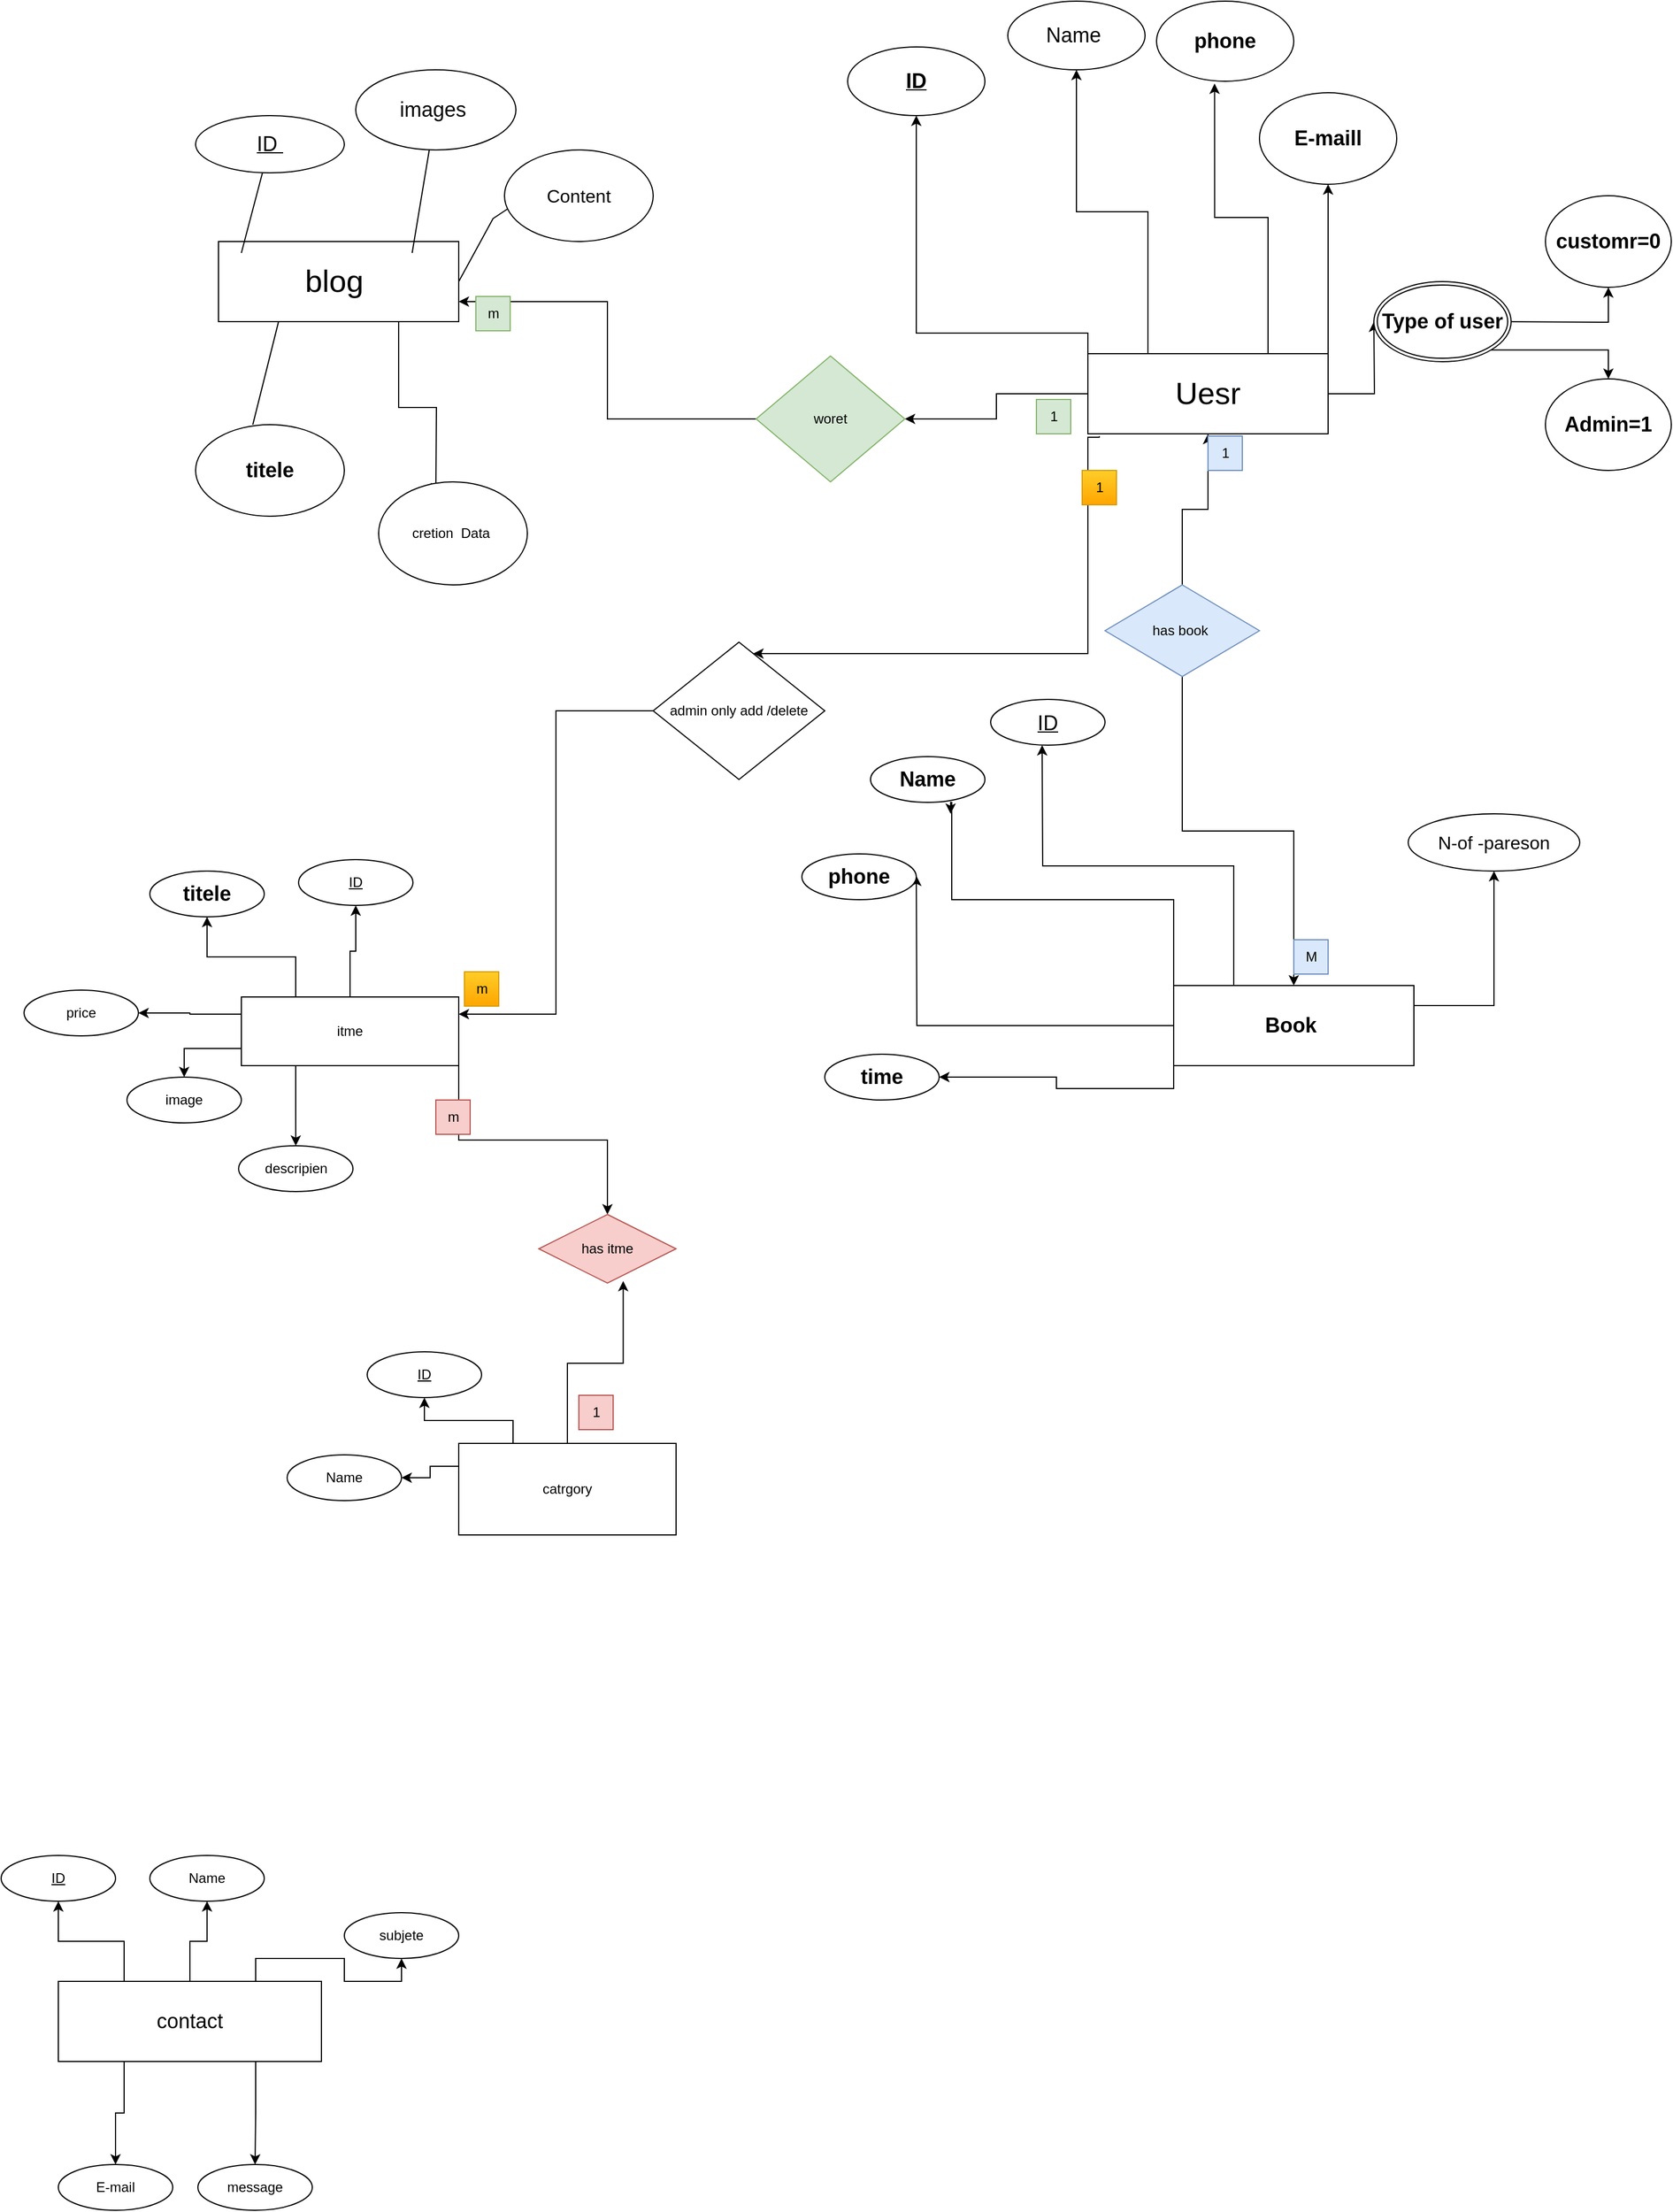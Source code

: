 <mxfile version="24.0.2" type="device">
  <diagram id="R2lEEEUBdFMjLlhIrx00" name="Page-1">
    <mxGraphModel dx="1012" dy="612" grid="1" gridSize="10" guides="1" tooltips="1" connect="1" arrows="1" fold="1" page="1" pageScale="1" pageWidth="850" pageHeight="1100" background="none" math="0" shadow="0" extFonts="Permanent Marker^https://fonts.googleapis.com/css?family=Permanent+Marker">
      <root>
        <mxCell id="0" />
        <mxCell id="1" parent="0" />
        <mxCell id="LCfxhYpiwXt6MlaV5HZB-1" style="edgeStyle=orthogonalEdgeStyle;rounded=0;orthogonalLoop=1;jettySize=auto;html=1;exitX=0.75;exitY=1;exitDx=0;exitDy=0;" parent="1" source="LCfxhYpiwXt6MlaV5HZB-2" edge="1">
          <mxGeometry relative="1" as="geometry">
            <mxPoint x="490.0" y="750" as="targetPoint" />
          </mxGeometry>
        </mxCell>
        <mxCell id="LCfxhYpiwXt6MlaV5HZB-2" value="&lt;font style=&quot;font-size: 27px;&quot;&gt;blog&amp;nbsp;&lt;/font&gt;" style="rounded=0;whiteSpace=wrap;html=1;" parent="1" vertex="1">
          <mxGeometry x="300" y="530" width="210" height="70" as="geometry" />
        </mxCell>
        <mxCell id="LCfxhYpiwXt6MlaV5HZB-3" value="" style="endArrow=none;html=1;rounded=0;" parent="1" source="LCfxhYpiwXt6MlaV5HZB-8" edge="1">
          <mxGeometry width="50" height="50" relative="1" as="geometry">
            <mxPoint x="320" y="540" as="sourcePoint" />
            <mxPoint x="340" y="460" as="targetPoint" />
            <Array as="points" />
          </mxGeometry>
        </mxCell>
        <mxCell id="LCfxhYpiwXt6MlaV5HZB-4" value="" style="endArrow=none;html=1;rounded=0;" parent="1" source="LCfxhYpiwXt6MlaV5HZB-6" edge="1">
          <mxGeometry width="50" height="50" relative="1" as="geometry">
            <mxPoint x="469.29" y="540" as="sourcePoint" />
            <mxPoint x="469.29" y="430" as="targetPoint" />
          </mxGeometry>
        </mxCell>
        <mxCell id="LCfxhYpiwXt6MlaV5HZB-5" value="" style="endArrow=none;html=1;rounded=0;" parent="1" target="LCfxhYpiwXt6MlaV5HZB-6" edge="1">
          <mxGeometry width="50" height="50" relative="1" as="geometry">
            <mxPoint x="469.29" y="540" as="sourcePoint" />
            <mxPoint x="469.29" y="430" as="targetPoint" />
          </mxGeometry>
        </mxCell>
        <mxCell id="LCfxhYpiwXt6MlaV5HZB-6" value="&lt;font style=&quot;font-size: 18px;&quot;&gt;images&amp;nbsp;&lt;/font&gt;" style="ellipse;whiteSpace=wrap;html=1;" parent="1" vertex="1">
          <mxGeometry x="420" y="380" width="140" height="70" as="geometry" />
        </mxCell>
        <mxCell id="LCfxhYpiwXt6MlaV5HZB-7" value="" style="endArrow=none;html=1;rounded=0;" parent="1" target="LCfxhYpiwXt6MlaV5HZB-8" edge="1">
          <mxGeometry width="50" height="50" relative="1" as="geometry">
            <mxPoint x="320" y="540" as="sourcePoint" />
            <mxPoint x="340" y="460" as="targetPoint" />
            <Array as="points" />
          </mxGeometry>
        </mxCell>
        <mxCell id="LCfxhYpiwXt6MlaV5HZB-8" value="&lt;font style=&quot;font-size: 18px;&quot;&gt;&lt;u&gt;ID&amp;nbsp;&lt;/u&gt;&lt;/font&gt;" style="ellipse;whiteSpace=wrap;html=1;" parent="1" vertex="1">
          <mxGeometry x="280" y="420" width="130" height="50" as="geometry" />
        </mxCell>
        <mxCell id="LCfxhYpiwXt6MlaV5HZB-9" value="" style="endArrow=none;html=1;rounded=0;exitX=1;exitY=0.5;exitDx=0;exitDy=0;" parent="1" source="LCfxhYpiwXt6MlaV5HZB-2" edge="1">
          <mxGeometry width="50" height="50" relative="1" as="geometry">
            <mxPoint x="520" y="540" as="sourcePoint" />
            <mxPoint x="570" y="490" as="targetPoint" />
            <Array as="points">
              <mxPoint x="540" y="510" />
            </Array>
          </mxGeometry>
        </mxCell>
        <mxCell id="LCfxhYpiwXt6MlaV5HZB-10" value="&lt;font size=&quot;3&quot;&gt;Content&lt;/font&gt;" style="ellipse;whiteSpace=wrap;html=1;" parent="1" vertex="1">
          <mxGeometry x="550" y="450" width="130" height="80" as="geometry" />
        </mxCell>
        <mxCell id="LCfxhYpiwXt6MlaV5HZB-11" value="&lt;h2&gt;titele&lt;/h2&gt;" style="ellipse;whiteSpace=wrap;html=1;" parent="1" vertex="1">
          <mxGeometry x="280" y="690" width="130" height="80" as="geometry" />
        </mxCell>
        <mxCell id="LCfxhYpiwXt6MlaV5HZB-12" value="" style="endArrow=none;html=1;rounded=0;entryX=0.25;entryY=1;entryDx=0;entryDy=0;" parent="1" target="LCfxhYpiwXt6MlaV5HZB-2" edge="1">
          <mxGeometry width="50" height="50" relative="1" as="geometry">
            <mxPoint x="330" y="690" as="sourcePoint" />
            <mxPoint x="345" y="630" as="targetPoint" />
          </mxGeometry>
        </mxCell>
        <mxCell id="LCfxhYpiwXt6MlaV5HZB-13" value="cretion&amp;nbsp; Data&amp;nbsp;" style="ellipse;whiteSpace=wrap;html=1;" parent="1" vertex="1">
          <mxGeometry x="440" y="740" width="130" height="90" as="geometry" />
        </mxCell>
        <mxCell id="LCfxhYpiwXt6MlaV5HZB-24" style="edgeStyle=orthogonalEdgeStyle;rounded=0;orthogonalLoop=1;jettySize=auto;html=1;exitX=1;exitY=0.5;exitDx=0;exitDy=0;" parent="1" source="LCfxhYpiwXt6MlaV5HZB-18" edge="1">
          <mxGeometry relative="1" as="geometry">
            <mxPoint x="1310" y="600" as="targetPoint" />
          </mxGeometry>
        </mxCell>
        <mxCell id="50w-MERrnphYdVxp7qIL-3" style="edgeStyle=orthogonalEdgeStyle;rounded=0;orthogonalLoop=1;jettySize=auto;html=1;exitX=1;exitY=0;exitDx=0;exitDy=0;" edge="1" parent="1" source="LCfxhYpiwXt6MlaV5HZB-18" target="LCfxhYpiwXt6MlaV5HZB-22">
          <mxGeometry relative="1" as="geometry" />
        </mxCell>
        <mxCell id="50w-MERrnphYdVxp7qIL-6" style="edgeStyle=orthogonalEdgeStyle;rounded=0;orthogonalLoop=1;jettySize=auto;html=1;exitX=0;exitY=0;exitDx=0;exitDy=0;" edge="1" parent="1" source="LCfxhYpiwXt6MlaV5HZB-18">
          <mxGeometry relative="1" as="geometry">
            <mxPoint x="910" y="420" as="targetPoint" />
            <Array as="points">
              <mxPoint x="1015" y="610" />
              <mxPoint x="911" y="610" />
            </Array>
          </mxGeometry>
        </mxCell>
        <mxCell id="50w-MERrnphYdVxp7qIL-59" value="" style="edgeStyle=orthogonalEdgeStyle;rounded=0;orthogonalLoop=1;jettySize=auto;html=1;" edge="1" parent="1" source="LCfxhYpiwXt6MlaV5HZB-18" target="50w-MERrnphYdVxp7qIL-58">
          <mxGeometry relative="1" as="geometry" />
        </mxCell>
        <mxCell id="50w-MERrnphYdVxp7qIL-68" value="" style="edgeStyle=orthogonalEdgeStyle;rounded=0;orthogonalLoop=1;jettySize=auto;html=1;" edge="1" parent="1" target="50w-MERrnphYdVxp7qIL-67">
          <mxGeometry relative="1" as="geometry">
            <mxPoint x="1070" y="700" as="sourcePoint" />
            <Array as="points">
              <mxPoint x="1060" y="701" />
              <mxPoint x="1060" y="890" />
            </Array>
          </mxGeometry>
        </mxCell>
        <mxCell id="50w-MERrnphYdVxp7qIL-77" style="edgeStyle=orthogonalEdgeStyle;rounded=0;orthogonalLoop=1;jettySize=auto;html=1;exitX=0.25;exitY=0;exitDx=0;exitDy=0;entryX=0.5;entryY=1;entryDx=0;entryDy=0;" edge="1" parent="1" source="LCfxhYpiwXt6MlaV5HZB-18" target="LCfxhYpiwXt6MlaV5HZB-20">
          <mxGeometry relative="1" as="geometry" />
        </mxCell>
        <mxCell id="LCfxhYpiwXt6MlaV5HZB-18" value="&lt;span style=&quot;font-size: 27px;&quot;&gt;Uesr&lt;/span&gt;" style="rounded=0;whiteSpace=wrap;html=1;" parent="1" vertex="1">
          <mxGeometry x="1060" y="628" width="210" height="70" as="geometry" />
        </mxCell>
        <mxCell id="LCfxhYpiwXt6MlaV5HZB-19" value="&lt;h2&gt;&lt;u&gt;ID&lt;/u&gt;&lt;/h2&gt;" style="ellipse;whiteSpace=wrap;html=1;" parent="1" vertex="1">
          <mxGeometry x="850" y="360" width="120" height="60" as="geometry" />
        </mxCell>
        <mxCell id="LCfxhYpiwXt6MlaV5HZB-20" value="&lt;h2&gt;&lt;span style=&quot;font-weight: normal;&quot;&gt;Name&amp;nbsp;&lt;/span&gt;&lt;/h2&gt;" style="ellipse;whiteSpace=wrap;html=1;" parent="1" vertex="1">
          <mxGeometry x="990" y="320" width="120" height="60" as="geometry" />
        </mxCell>
        <mxCell id="LCfxhYpiwXt6MlaV5HZB-21" value="&lt;h2&gt;phone&lt;/h2&gt;" style="ellipse;whiteSpace=wrap;html=1;" parent="1" vertex="1">
          <mxGeometry x="1120" y="320" width="120" height="70" as="geometry" />
        </mxCell>
        <mxCell id="LCfxhYpiwXt6MlaV5HZB-22" value="&lt;h2&gt;E-maill&lt;/h2&gt;" style="ellipse;whiteSpace=wrap;html=1;" parent="1" vertex="1">
          <mxGeometry x="1210" y="400" width="120" height="80" as="geometry" />
        </mxCell>
        <mxCell id="LCfxhYpiwXt6MlaV5HZB-27" value="" style="edgeStyle=orthogonalEdgeStyle;rounded=0;orthogonalLoop=1;jettySize=auto;html=1;" parent="1" target="LCfxhYpiwXt6MlaV5HZB-26" edge="1">
          <mxGeometry relative="1" as="geometry">
            <mxPoint x="1420" y="600" as="sourcePoint" />
          </mxGeometry>
        </mxCell>
        <mxCell id="LCfxhYpiwXt6MlaV5HZB-26" value="&lt;h2&gt;customr=0&lt;/h2&gt;" style="ellipse;whiteSpace=wrap;html=1;" parent="1" vertex="1">
          <mxGeometry x="1460" y="490" width="110" height="80" as="geometry" />
        </mxCell>
        <mxCell id="LCfxhYpiwXt6MlaV5HZB-31" value="&lt;h2&gt;Admin=1&lt;/h2&gt;" style="ellipse;whiteSpace=wrap;html=1;" parent="1" vertex="1">
          <mxGeometry x="1460" y="650" width="110" height="80" as="geometry" />
        </mxCell>
        <mxCell id="50w-MERrnphYdVxp7qIL-1" style="edgeStyle=orthogonalEdgeStyle;rounded=0;orthogonalLoop=1;jettySize=auto;html=1;exitX=1;exitY=1;exitDx=0;exitDy=0;" edge="1" parent="1" source="LCfxhYpiwXt6MlaV5HZB-32" target="LCfxhYpiwXt6MlaV5HZB-31">
          <mxGeometry relative="1" as="geometry" />
        </mxCell>
        <mxCell id="LCfxhYpiwXt6MlaV5HZB-32" value="&lt;h2&gt;Type of user&lt;/h2&gt;" style="ellipse;shape=doubleEllipse;margin=3;whiteSpace=wrap;html=1;align=center;" parent="1" vertex="1">
          <mxGeometry x="1310" y="565" width="120" height="70" as="geometry" />
        </mxCell>
        <mxCell id="LCfxhYpiwXt6MlaV5HZB-40" style="edgeStyle=orthogonalEdgeStyle;rounded=0;orthogonalLoop=1;jettySize=auto;html=1;exitX=0.25;exitY=0;exitDx=0;exitDy=0;" parent="1" source="LCfxhYpiwXt6MlaV5HZB-33" edge="1">
          <mxGeometry relative="1" as="geometry">
            <mxPoint x="1020" y="970" as="targetPoint" />
          </mxGeometry>
        </mxCell>
        <mxCell id="LCfxhYpiwXt6MlaV5HZB-41" style="edgeStyle=orthogonalEdgeStyle;rounded=0;orthogonalLoop=1;jettySize=auto;html=1;exitX=0;exitY=0;exitDx=0;exitDy=0;" parent="1" source="LCfxhYpiwXt6MlaV5HZB-33" edge="1">
          <mxGeometry relative="1" as="geometry">
            <mxPoint x="940" y="1030" as="targetPoint" />
            <Array as="points">
              <mxPoint x="1135" y="1105" />
              <mxPoint x="941" y="1105" />
              <mxPoint x="941" y="1020" />
            </Array>
          </mxGeometry>
        </mxCell>
        <mxCell id="LCfxhYpiwXt6MlaV5HZB-44" style="edgeStyle=orthogonalEdgeStyle;rounded=0;orthogonalLoop=1;jettySize=auto;html=1;exitX=0;exitY=0.5;exitDx=0;exitDy=0;" parent="1" source="LCfxhYpiwXt6MlaV5HZB-33" edge="1">
          <mxGeometry relative="1" as="geometry">
            <mxPoint x="910" y="1084" as="targetPoint" />
          </mxGeometry>
        </mxCell>
        <mxCell id="LCfxhYpiwXt6MlaV5HZB-46" style="edgeStyle=orthogonalEdgeStyle;rounded=0;orthogonalLoop=1;jettySize=auto;html=1;exitX=0;exitY=1;exitDx=0;exitDy=0;" parent="1" source="LCfxhYpiwXt6MlaV5HZB-33" target="LCfxhYpiwXt6MlaV5HZB-47" edge="1">
          <mxGeometry relative="1" as="geometry">
            <mxPoint x="960" y="1170" as="targetPoint" />
          </mxGeometry>
        </mxCell>
        <mxCell id="LCfxhYpiwXt6MlaV5HZB-48" style="edgeStyle=orthogonalEdgeStyle;rounded=0;orthogonalLoop=1;jettySize=auto;html=1;exitX=1;exitY=0.25;exitDx=0;exitDy=0;" parent="1" source="LCfxhYpiwXt6MlaV5HZB-33" target="LCfxhYpiwXt6MlaV5HZB-49" edge="1">
          <mxGeometry relative="1" as="geometry">
            <mxPoint x="1420" y="1067.286" as="targetPoint" />
          </mxGeometry>
        </mxCell>
        <mxCell id="LCfxhYpiwXt6MlaV5HZB-33" value="&lt;h2&gt;Book&amp;nbsp;&lt;/h2&gt;" style="whiteSpace=wrap;html=1;align=center;" parent="1" vertex="1">
          <mxGeometry x="1135" y="1180" width="210" height="70" as="geometry" />
        </mxCell>
        <mxCell id="LCfxhYpiwXt6MlaV5HZB-36" style="edgeStyle=orthogonalEdgeStyle;rounded=0;orthogonalLoop=1;jettySize=auto;html=1;exitX=0.5;exitY=1;exitDx=0;exitDy=0;entryX=0.5;entryY=0;entryDx=0;entryDy=0;" parent="1" source="LCfxhYpiwXt6MlaV5HZB-35" target="LCfxhYpiwXt6MlaV5HZB-33" edge="1">
          <mxGeometry relative="1" as="geometry" />
        </mxCell>
        <mxCell id="LCfxhYpiwXt6MlaV5HZB-37" style="edgeStyle=orthogonalEdgeStyle;rounded=0;orthogonalLoop=1;jettySize=auto;html=1;exitX=0.5;exitY=0;exitDx=0;exitDy=0;entryX=0.5;entryY=1;entryDx=0;entryDy=0;" parent="1" source="LCfxhYpiwXt6MlaV5HZB-35" target="LCfxhYpiwXt6MlaV5HZB-18" edge="1">
          <mxGeometry relative="1" as="geometry">
            <mxPoint x="1150" y="710" as="targetPoint" />
          </mxGeometry>
        </mxCell>
        <mxCell id="LCfxhYpiwXt6MlaV5HZB-35" value="has book&amp;nbsp;" style="shape=rhombus;perimeter=rhombusPerimeter;whiteSpace=wrap;html=1;align=center;fillColor=#dae8fc;strokeColor=#6c8ebf;" parent="1" vertex="1">
          <mxGeometry x="1075" y="830" width="135" height="80" as="geometry" />
        </mxCell>
        <mxCell id="LCfxhYpiwXt6MlaV5HZB-38" value="M" style="text;html=1;align=center;verticalAlign=middle;resizable=0;points=[];autosize=1;strokeColor=#6c8ebf;fillColor=#dae8fc;" parent="1" vertex="1">
          <mxGeometry x="1240" y="1140" width="30" height="30" as="geometry" />
        </mxCell>
        <mxCell id="LCfxhYpiwXt6MlaV5HZB-39" value="1" style="text;html=1;align=center;verticalAlign=middle;resizable=0;points=[];autosize=1;strokeColor=#6c8ebf;fillColor=#dae8fc;" parent="1" vertex="1">
          <mxGeometry x="1165" y="700" width="30" height="30" as="geometry" />
        </mxCell>
        <mxCell id="LCfxhYpiwXt6MlaV5HZB-42" value="&lt;span style=&quot;font-size: 20px;&quot;&gt;&lt;u style=&quot;font-size: 18px;&quot;&gt;ID&lt;/u&gt;&lt;/span&gt;" style="ellipse;whiteSpace=wrap;html=1;align=center;" parent="1" vertex="1">
          <mxGeometry x="975" y="930" width="100" height="40" as="geometry" />
        </mxCell>
        <mxCell id="LCfxhYpiwXt6MlaV5HZB-43" value="&lt;h2&gt;Name&lt;/h2&gt;" style="ellipse;whiteSpace=wrap;html=1;align=center;" parent="1" vertex="1">
          <mxGeometry x="870" y="980" width="100" height="40" as="geometry" />
        </mxCell>
        <mxCell id="LCfxhYpiwXt6MlaV5HZB-45" value="&lt;h2&gt;phone&lt;/h2&gt;" style="ellipse;whiteSpace=wrap;html=1;align=center;" parent="1" vertex="1">
          <mxGeometry x="810" y="1065" width="100" height="40" as="geometry" />
        </mxCell>
        <mxCell id="LCfxhYpiwXt6MlaV5HZB-47" value="&lt;h2&gt;time&lt;/h2&gt;" style="ellipse;whiteSpace=wrap;html=1;align=center;" parent="1" vertex="1">
          <mxGeometry x="830" y="1240" width="100" height="40" as="geometry" />
        </mxCell>
        <mxCell id="LCfxhYpiwXt6MlaV5HZB-49" value="&lt;font style=&quot;font-size: 16px;&quot;&gt;N-of -pareson&lt;/font&gt;" style="ellipse;whiteSpace=wrap;html=1;align=center;" parent="1" vertex="1">
          <mxGeometry x="1340" y="1030" width="150" height="50" as="geometry" />
        </mxCell>
        <mxCell id="50w-MERrnphYdVxp7qIL-2" style="edgeStyle=orthogonalEdgeStyle;rounded=0;orthogonalLoop=1;jettySize=auto;html=1;exitX=0.75;exitY=0;exitDx=0;exitDy=0;entryX=0.423;entryY=1.029;entryDx=0;entryDy=0;entryPerimeter=0;" edge="1" parent="1" source="LCfxhYpiwXt6MlaV5HZB-18" target="LCfxhYpiwXt6MlaV5HZB-21">
          <mxGeometry relative="1" as="geometry" />
        </mxCell>
        <mxCell id="50w-MERrnphYdVxp7qIL-8" style="edgeStyle=orthogonalEdgeStyle;rounded=0;orthogonalLoop=1;jettySize=auto;html=1;exitX=0.25;exitY=0;exitDx=0;exitDy=0;" edge="1" parent="1" source="50w-MERrnphYdVxp7qIL-7" target="50w-MERrnphYdVxp7qIL-14">
          <mxGeometry relative="1" as="geometry">
            <mxPoint x="120" y="1830" as="targetPoint" />
          </mxGeometry>
        </mxCell>
        <mxCell id="50w-MERrnphYdVxp7qIL-17" style="edgeStyle=orthogonalEdgeStyle;rounded=0;orthogonalLoop=1;jettySize=auto;html=1;exitX=0.5;exitY=0;exitDx=0;exitDy=0;" edge="1" parent="1" source="50w-MERrnphYdVxp7qIL-7" target="50w-MERrnphYdVxp7qIL-18">
          <mxGeometry relative="1" as="geometry">
            <mxPoint x="290" y="1960" as="targetPoint" />
          </mxGeometry>
        </mxCell>
        <mxCell id="50w-MERrnphYdVxp7qIL-19" style="edgeStyle=orthogonalEdgeStyle;rounded=0;orthogonalLoop=1;jettySize=auto;html=1;exitX=0.75;exitY=0;exitDx=0;exitDy=0;" edge="1" parent="1" source="50w-MERrnphYdVxp7qIL-7" target="50w-MERrnphYdVxp7qIL-20">
          <mxGeometry relative="1" as="geometry">
            <mxPoint x="380" y="1970" as="targetPoint" />
          </mxGeometry>
        </mxCell>
        <mxCell id="50w-MERrnphYdVxp7qIL-21" style="edgeStyle=orthogonalEdgeStyle;rounded=0;orthogonalLoop=1;jettySize=auto;html=1;exitX=0.25;exitY=1;exitDx=0;exitDy=0;" edge="1" parent="1" source="50w-MERrnphYdVxp7qIL-7" target="50w-MERrnphYdVxp7qIL-22">
          <mxGeometry relative="1" as="geometry">
            <mxPoint x="210" y="2230" as="targetPoint" />
          </mxGeometry>
        </mxCell>
        <mxCell id="50w-MERrnphYdVxp7qIL-23" style="edgeStyle=orthogonalEdgeStyle;rounded=0;orthogonalLoop=1;jettySize=auto;html=1;exitX=0.75;exitY=1;exitDx=0;exitDy=0;" edge="1" parent="1" source="50w-MERrnphYdVxp7qIL-7" target="50w-MERrnphYdVxp7qIL-25">
          <mxGeometry relative="1" as="geometry">
            <mxPoint x="332" y="2200" as="targetPoint" />
          </mxGeometry>
        </mxCell>
        <mxCell id="50w-MERrnphYdVxp7qIL-7" value="&lt;span style=&quot;font-size: 18px;&quot;&gt;contact&lt;/span&gt;" style="whiteSpace=wrap;html=1;align=center;" vertex="1" parent="1">
          <mxGeometry x="160" y="2050" width="230" height="70" as="geometry" />
        </mxCell>
        <mxCell id="50w-MERrnphYdVxp7qIL-14" value="ID" style="ellipse;whiteSpace=wrap;html=1;align=center;fontStyle=4;" vertex="1" parent="1">
          <mxGeometry x="110" y="1940" width="100" height="40" as="geometry" />
        </mxCell>
        <mxCell id="50w-MERrnphYdVxp7qIL-18" value="Name" style="ellipse;whiteSpace=wrap;html=1;align=center;" vertex="1" parent="1">
          <mxGeometry x="240" y="1940" width="100" height="40" as="geometry" />
        </mxCell>
        <mxCell id="50w-MERrnphYdVxp7qIL-20" value="subjete" style="ellipse;whiteSpace=wrap;html=1;align=center;" vertex="1" parent="1">
          <mxGeometry x="410" y="1990" width="100" height="40" as="geometry" />
        </mxCell>
        <mxCell id="50w-MERrnphYdVxp7qIL-22" value="E-mail" style="ellipse;whiteSpace=wrap;html=1;align=center;" vertex="1" parent="1">
          <mxGeometry x="160" y="2210" width="100" height="40" as="geometry" />
        </mxCell>
        <mxCell id="50w-MERrnphYdVxp7qIL-25" value="message" style="ellipse;whiteSpace=wrap;html=1;align=center;" vertex="1" parent="1">
          <mxGeometry x="282" y="2210" width="100" height="40" as="geometry" />
        </mxCell>
        <mxCell id="50w-MERrnphYdVxp7qIL-29" style="edgeStyle=orthogonalEdgeStyle;rounded=0;orthogonalLoop=1;jettySize=auto;html=1;exitX=0.5;exitY=0;exitDx=0;exitDy=0;" edge="1" parent="1" source="50w-MERrnphYdVxp7qIL-28" target="50w-MERrnphYdVxp7qIL-30">
          <mxGeometry relative="1" as="geometry">
            <mxPoint x="420" y="1090" as="targetPoint" />
          </mxGeometry>
        </mxCell>
        <mxCell id="50w-MERrnphYdVxp7qIL-31" style="edgeStyle=orthogonalEdgeStyle;rounded=0;orthogonalLoop=1;jettySize=auto;html=1;exitX=0.25;exitY=0;exitDx=0;exitDy=0;" edge="1" parent="1" source="50w-MERrnphYdVxp7qIL-28" target="50w-MERrnphYdVxp7qIL-33">
          <mxGeometry relative="1" as="geometry">
            <mxPoint x="340" y="1110" as="targetPoint" />
          </mxGeometry>
        </mxCell>
        <mxCell id="50w-MERrnphYdVxp7qIL-34" style="edgeStyle=orthogonalEdgeStyle;rounded=0;orthogonalLoop=1;jettySize=auto;html=1;exitX=0;exitY=0.25;exitDx=0;exitDy=0;" edge="1" parent="1" source="50w-MERrnphYdVxp7qIL-28" target="50w-MERrnphYdVxp7qIL-35">
          <mxGeometry relative="1" as="geometry">
            <mxPoint x="180" y="1204" as="targetPoint" />
          </mxGeometry>
        </mxCell>
        <mxCell id="50w-MERrnphYdVxp7qIL-36" style="edgeStyle=orthogonalEdgeStyle;rounded=0;orthogonalLoop=1;jettySize=auto;html=1;exitX=0;exitY=0.75;exitDx=0;exitDy=0;" edge="1" parent="1" source="50w-MERrnphYdVxp7qIL-28" target="50w-MERrnphYdVxp7qIL-38">
          <mxGeometry relative="1" as="geometry">
            <mxPoint x="270.0" y="1280" as="targetPoint" />
          </mxGeometry>
        </mxCell>
        <mxCell id="50w-MERrnphYdVxp7qIL-39" style="edgeStyle=orthogonalEdgeStyle;rounded=0;orthogonalLoop=1;jettySize=auto;html=1;exitX=0.25;exitY=1;exitDx=0;exitDy=0;" edge="1" parent="1" source="50w-MERrnphYdVxp7qIL-28" target="50w-MERrnphYdVxp7qIL-40">
          <mxGeometry relative="1" as="geometry">
            <mxPoint x="367.571" y="1340" as="targetPoint" />
          </mxGeometry>
        </mxCell>
        <mxCell id="50w-MERrnphYdVxp7qIL-44" style="edgeStyle=orthogonalEdgeStyle;rounded=0;orthogonalLoop=1;jettySize=auto;html=1;exitX=1;exitY=1;exitDx=0;exitDy=0;" edge="1" parent="1" source="50w-MERrnphYdVxp7qIL-28" target="50w-MERrnphYdVxp7qIL-45">
          <mxGeometry relative="1" as="geometry">
            <mxPoint x="640.0" y="1410" as="targetPoint" />
          </mxGeometry>
        </mxCell>
        <mxCell id="50w-MERrnphYdVxp7qIL-28" value="itme" style="whiteSpace=wrap;html=1;align=center;" vertex="1" parent="1">
          <mxGeometry x="320" y="1190" width="190" height="60" as="geometry" />
        </mxCell>
        <mxCell id="50w-MERrnphYdVxp7qIL-30" value="&lt;u&gt;ID&lt;/u&gt;" style="ellipse;whiteSpace=wrap;html=1;align=center;" vertex="1" parent="1">
          <mxGeometry x="370" y="1070" width="100" height="40" as="geometry" />
        </mxCell>
        <mxCell id="50w-MERrnphYdVxp7qIL-33" value="&lt;h2&gt;titele&lt;/h2&gt;" style="ellipse;whiteSpace=wrap;html=1;align=center;" vertex="1" parent="1">
          <mxGeometry x="240" y="1080" width="100" height="40" as="geometry" />
        </mxCell>
        <mxCell id="50w-MERrnphYdVxp7qIL-35" value="price" style="ellipse;whiteSpace=wrap;html=1;align=center;" vertex="1" parent="1">
          <mxGeometry x="130.0" y="1184.0" width="100" height="40" as="geometry" />
        </mxCell>
        <mxCell id="50w-MERrnphYdVxp7qIL-38" value="image" style="ellipse;whiteSpace=wrap;html=1;align=center;" vertex="1" parent="1">
          <mxGeometry x="220.0" y="1260" width="100" height="40" as="geometry" />
        </mxCell>
        <mxCell id="50w-MERrnphYdVxp7qIL-40" value="descripien" style="ellipse;whiteSpace=wrap;html=1;align=center;" vertex="1" parent="1">
          <mxGeometry x="317.571" y="1320" width="100" height="40" as="geometry" />
        </mxCell>
        <mxCell id="50w-MERrnphYdVxp7qIL-45" value="has itme" style="shape=rhombus;perimeter=rhombusPerimeter;whiteSpace=wrap;html=1;align=center;fillColor=#f8cecc;strokeColor=#b85450;" vertex="1" parent="1">
          <mxGeometry x="580.0" y="1380" width="120" height="60" as="geometry" />
        </mxCell>
        <mxCell id="50w-MERrnphYdVxp7qIL-49" style="edgeStyle=orthogonalEdgeStyle;rounded=0;orthogonalLoop=1;jettySize=auto;html=1;exitX=0.25;exitY=0;exitDx=0;exitDy=0;" edge="1" parent="1" source="50w-MERrnphYdVxp7qIL-47" target="50w-MERrnphYdVxp7qIL-50">
          <mxGeometry relative="1" as="geometry">
            <mxPoint x="480.0" y="1520" as="targetPoint" />
          </mxGeometry>
        </mxCell>
        <mxCell id="50w-MERrnphYdVxp7qIL-51" style="edgeStyle=orthogonalEdgeStyle;rounded=0;orthogonalLoop=1;jettySize=auto;html=1;exitX=0;exitY=0.25;exitDx=0;exitDy=0;" edge="1" parent="1" source="50w-MERrnphYdVxp7qIL-47" target="50w-MERrnphYdVxp7qIL-53">
          <mxGeometry relative="1" as="geometry">
            <mxPoint x="410.0" y="1610" as="targetPoint" />
          </mxGeometry>
        </mxCell>
        <mxCell id="50w-MERrnphYdVxp7qIL-47" value="catrgory" style="whiteSpace=wrap;html=1;align=center;" vertex="1" parent="1">
          <mxGeometry x="510" y="1580" width="190" height="80" as="geometry" />
        </mxCell>
        <mxCell id="50w-MERrnphYdVxp7qIL-48" style="edgeStyle=orthogonalEdgeStyle;rounded=0;orthogonalLoop=1;jettySize=auto;html=1;exitX=0.5;exitY=0;exitDx=0;exitDy=0;entryX=0.615;entryY=0.968;entryDx=0;entryDy=0;entryPerimeter=0;" edge="1" parent="1" source="50w-MERrnphYdVxp7qIL-47" target="50w-MERrnphYdVxp7qIL-45">
          <mxGeometry relative="1" as="geometry" />
        </mxCell>
        <mxCell id="50w-MERrnphYdVxp7qIL-50" value="&lt;u&gt;ID&lt;/u&gt;" style="ellipse;whiteSpace=wrap;html=1;align=center;" vertex="1" parent="1">
          <mxGeometry x="430.0" y="1500" width="100" height="40" as="geometry" />
        </mxCell>
        <mxCell id="50w-MERrnphYdVxp7qIL-53" value="Name" style="ellipse;whiteSpace=wrap;html=1;align=center;" vertex="1" parent="1">
          <mxGeometry x="360.0" y="1590" width="100" height="40" as="geometry" />
        </mxCell>
        <mxCell id="50w-MERrnphYdVxp7qIL-54" value="1" style="text;html=1;align=center;verticalAlign=middle;resizable=0;points=[];autosize=1;strokeColor=#b85450;fillColor=#f8cecc;" vertex="1" parent="1">
          <mxGeometry x="615" y="1538" width="30" height="30" as="geometry" />
        </mxCell>
        <mxCell id="50w-MERrnphYdVxp7qIL-55" value="m" style="text;html=1;align=center;verticalAlign=middle;resizable=0;points=[];autosize=1;strokeColor=#b85450;fillColor=#f8cecc;" vertex="1" parent="1">
          <mxGeometry x="490" y="1280" width="30" height="30" as="geometry" />
        </mxCell>
        <mxCell id="50w-MERrnphYdVxp7qIL-71" style="edgeStyle=orthogonalEdgeStyle;rounded=0;orthogonalLoop=1;jettySize=auto;html=1;exitX=0;exitY=0.5;exitDx=0;exitDy=0;entryX=1;entryY=0.75;entryDx=0;entryDy=0;" edge="1" parent="1" source="50w-MERrnphYdVxp7qIL-58" target="LCfxhYpiwXt6MlaV5HZB-2">
          <mxGeometry relative="1" as="geometry" />
        </mxCell>
        <mxCell id="50w-MERrnphYdVxp7qIL-58" value="woret" style="rhombus;whiteSpace=wrap;html=1;rounded=0;fillColor=#d5e8d4;strokeColor=#82b366;" vertex="1" parent="1">
          <mxGeometry x="770" y="630" width="130" height="110" as="geometry" />
        </mxCell>
        <mxCell id="50w-MERrnphYdVxp7qIL-69" style="edgeStyle=orthogonalEdgeStyle;rounded=0;orthogonalLoop=1;jettySize=auto;html=1;exitX=0;exitY=0.5;exitDx=0;exitDy=0;entryX=1;entryY=0.25;entryDx=0;entryDy=0;" edge="1" parent="1" source="50w-MERrnphYdVxp7qIL-67" target="50w-MERrnphYdVxp7qIL-28">
          <mxGeometry relative="1" as="geometry">
            <mxPoint x="520" y="1200" as="targetPoint" />
          </mxGeometry>
        </mxCell>
        <mxCell id="50w-MERrnphYdVxp7qIL-67" value="admin only add /delete" style="rhombus;whiteSpace=wrap;html=1;rounded=0;" vertex="1" parent="1">
          <mxGeometry x="680" y="880" width="150" height="120" as="geometry" />
        </mxCell>
        <mxCell id="50w-MERrnphYdVxp7qIL-70" value="1" style="text;html=1;align=center;verticalAlign=middle;resizable=0;points=[];autosize=1;strokeColor=#82b366;fillColor=#d5e8d4;" vertex="1" parent="1">
          <mxGeometry x="1015" y="668" width="30" height="30" as="geometry" />
        </mxCell>
        <mxCell id="50w-MERrnphYdVxp7qIL-72" value="m" style="text;html=1;align=center;verticalAlign=middle;resizable=0;points=[];autosize=1;strokeColor=#82b366;fillColor=#d5e8d4;" vertex="1" parent="1">
          <mxGeometry x="525" y="578" width="30" height="30" as="geometry" />
        </mxCell>
        <mxCell id="50w-MERrnphYdVxp7qIL-73" value="m" style="text;html=1;align=center;verticalAlign=middle;resizable=0;points=[];autosize=1;strokeColor=#d79b00;fillColor=#ffcd28;gradientColor=#ffa500;" vertex="1" parent="1">
          <mxGeometry x="515" y="1168" width="30" height="30" as="geometry" />
        </mxCell>
        <mxCell id="50w-MERrnphYdVxp7qIL-74" value="1" style="text;html=1;align=center;verticalAlign=middle;resizable=0;points=[];autosize=1;strokeColor=#d79b00;fillColor=#ffcd28;gradientColor=#ffa500;" vertex="1" parent="1">
          <mxGeometry x="1055" y="730" width="30" height="30" as="geometry" />
        </mxCell>
      </root>
    </mxGraphModel>
  </diagram>
</mxfile>

